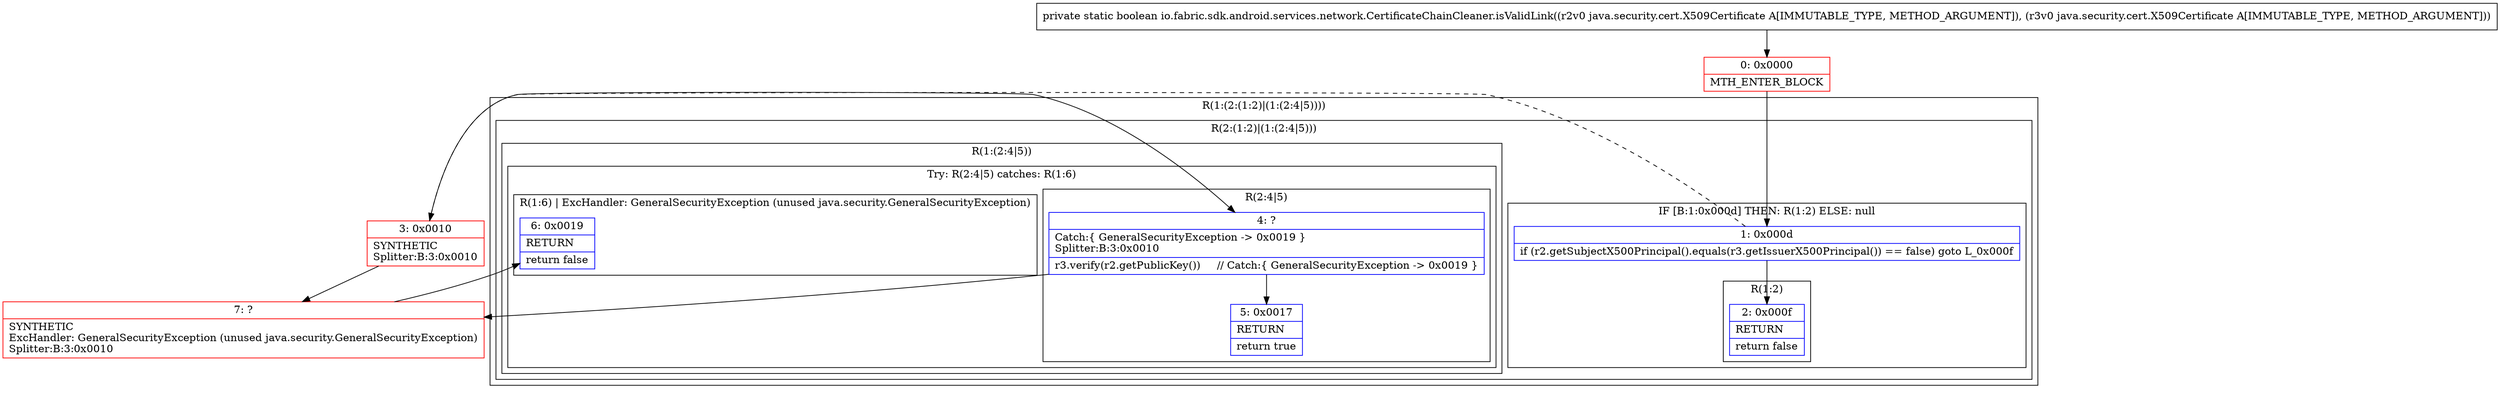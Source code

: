 digraph "CFG forio.fabric.sdk.android.services.network.CertificateChainCleaner.isValidLink(Ljava\/security\/cert\/X509Certificate;Ljava\/security\/cert\/X509Certificate;)Z" {
subgraph cluster_Region_251139114 {
label = "R(1:(2:(1:2)|(1:(2:4|5))))";
node [shape=record,color=blue];
subgraph cluster_Region_35703033 {
label = "R(2:(1:2)|(1:(2:4|5)))";
node [shape=record,color=blue];
subgraph cluster_IfRegion_1940381793 {
label = "IF [B:1:0x000d] THEN: R(1:2) ELSE: null";
node [shape=record,color=blue];
Node_1 [shape=record,label="{1\:\ 0x000d|if (r2.getSubjectX500Principal().equals(r3.getIssuerX500Principal()) == false) goto L_0x000f\l}"];
subgraph cluster_Region_930517709 {
label = "R(1:2)";
node [shape=record,color=blue];
Node_2 [shape=record,label="{2\:\ 0x000f|RETURN\l|return false\l}"];
}
}
subgraph cluster_Region_2036435277 {
label = "R(1:(2:4|5))";
node [shape=record,color=blue];
subgraph cluster_TryCatchRegion_2097340824 {
label = "Try: R(2:4|5) catches: R(1:6)";
node [shape=record,color=blue];
subgraph cluster_Region_829072049 {
label = "R(2:4|5)";
node [shape=record,color=blue];
Node_4 [shape=record,label="{4\:\ ?|Catch:\{ GeneralSecurityException \-\> 0x0019 \}\lSplitter:B:3:0x0010\l|r3.verify(r2.getPublicKey())     \/\/ Catch:\{ GeneralSecurityException \-\> 0x0019 \}\l}"];
Node_5 [shape=record,label="{5\:\ 0x0017|RETURN\l|return true\l}"];
}
subgraph cluster_Region_839495339 {
label = "R(1:6) | ExcHandler: GeneralSecurityException (unused java.security.GeneralSecurityException)\l";
node [shape=record,color=blue];
Node_6 [shape=record,label="{6\:\ 0x0019|RETURN\l|return false\l}"];
}
}
}
}
}
subgraph cluster_Region_839495339 {
label = "R(1:6) | ExcHandler: GeneralSecurityException (unused java.security.GeneralSecurityException)\l";
node [shape=record,color=blue];
Node_6 [shape=record,label="{6\:\ 0x0019|RETURN\l|return false\l}"];
}
Node_0 [shape=record,color=red,label="{0\:\ 0x0000|MTH_ENTER_BLOCK\l}"];
Node_3 [shape=record,color=red,label="{3\:\ 0x0010|SYNTHETIC\lSplitter:B:3:0x0010\l}"];
Node_7 [shape=record,color=red,label="{7\:\ ?|SYNTHETIC\lExcHandler: GeneralSecurityException (unused java.security.GeneralSecurityException)\lSplitter:B:3:0x0010\l}"];
MethodNode[shape=record,label="{private static boolean io.fabric.sdk.android.services.network.CertificateChainCleaner.isValidLink((r2v0 java.security.cert.X509Certificate A[IMMUTABLE_TYPE, METHOD_ARGUMENT]), (r3v0 java.security.cert.X509Certificate A[IMMUTABLE_TYPE, METHOD_ARGUMENT])) }"];
MethodNode -> Node_0;
Node_1 -> Node_2;
Node_1 -> Node_3[style=dashed];
Node_4 -> Node_5;
Node_4 -> Node_7;
Node_0 -> Node_1;
Node_3 -> Node_4;
Node_3 -> Node_7;
Node_7 -> Node_6;
}

